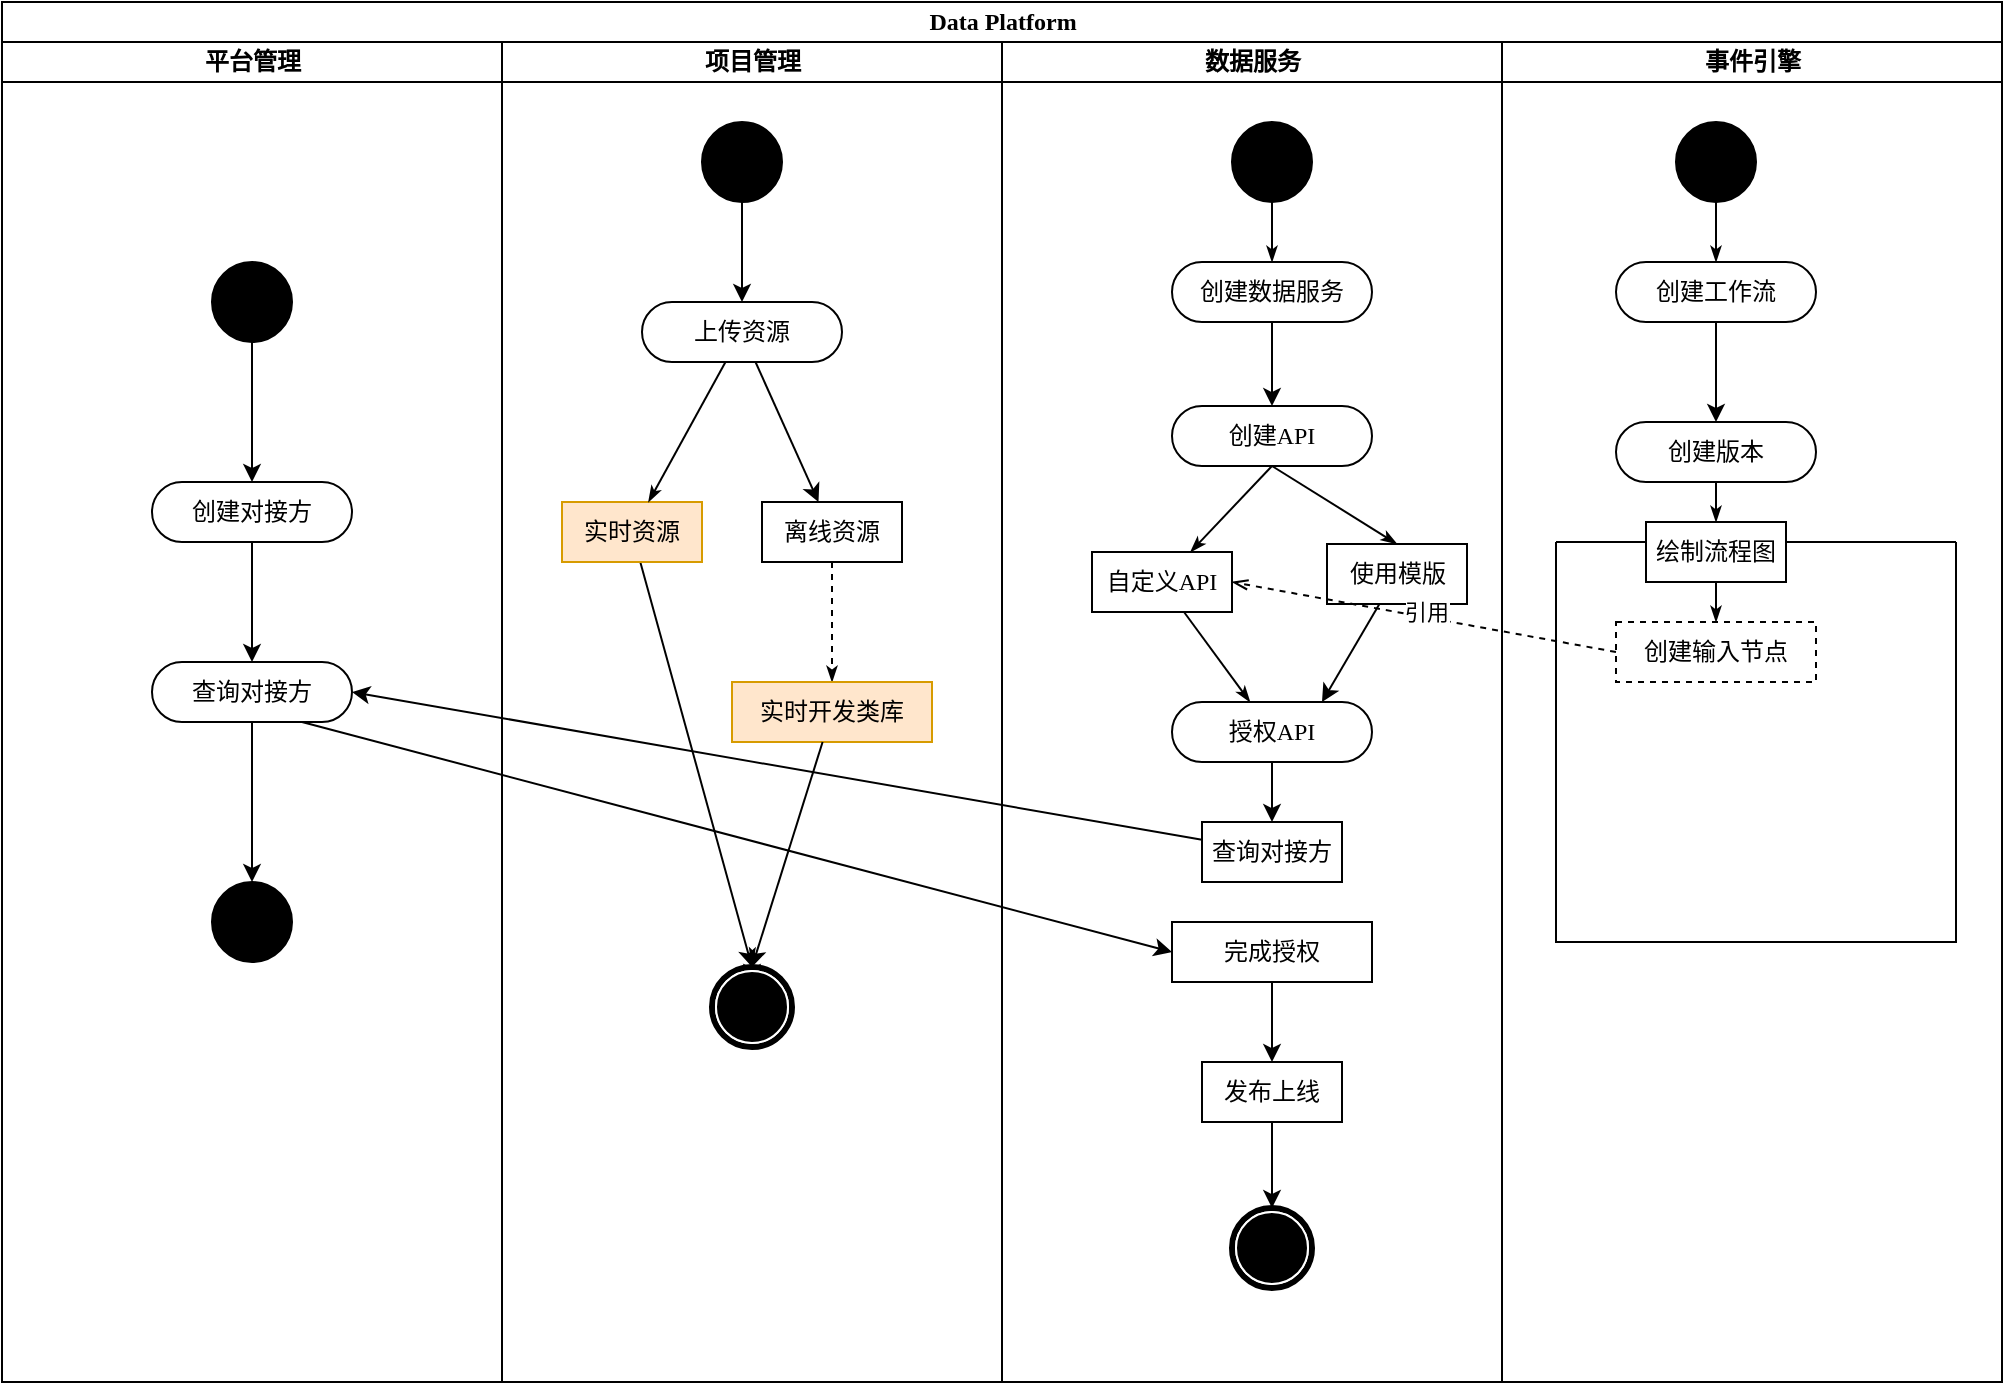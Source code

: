 <mxfile version="22.1.3" type="github">
  <diagram name="Page-1" id="0783ab3e-0a74-02c8-0abd-f7b4e66b4bec">
    <mxGraphModel dx="1235" dy="1747" grid="1" gridSize="10" guides="1" tooltips="1" connect="1" arrows="1" fold="1" page="1" pageScale="1" pageWidth="850" pageHeight="1100" background="none" math="0" shadow="0">
      <root>
        <mxCell id="0" />
        <mxCell id="1" parent="0" />
        <mxCell id="1c1d494c118603dd-1" value="Data Platform" style="swimlane;html=1;childLayout=stackLayout;startSize=20;rounded=0;shadow=0;comic=0;labelBackgroundColor=none;strokeWidth=1;fontFamily=Verdana;fontSize=12;align=center;" parent="1" vertex="1">
          <mxGeometry x="33" y="-20" width="1000" height="690" as="geometry" />
        </mxCell>
        <mxCell id="1c1d494c118603dd-2" value="平台管理" style="swimlane;html=1;startSize=20;" parent="1c1d494c118603dd-1" vertex="1">
          <mxGeometry y="20" width="250" height="670" as="geometry" />
        </mxCell>
        <mxCell id="JpOBOUfPKi8hV-zPUk-4-48" value="" style="edgeStyle=orthogonalEdgeStyle;rounded=0;orthogonalLoop=1;jettySize=auto;html=1;" edge="1" parent="1c1d494c118603dd-2" source="1c1d494c118603dd-6" target="1c1d494c118603dd-7">
          <mxGeometry relative="1" as="geometry" />
        </mxCell>
        <mxCell id="1c1d494c118603dd-6" value="创建对接方" style="rounded=1;whiteSpace=wrap;html=1;shadow=0;comic=0;labelBackgroundColor=none;strokeWidth=1;fontFamily=Verdana;fontSize=12;align=center;arcSize=50;" parent="1c1d494c118603dd-2" vertex="1">
          <mxGeometry x="75" y="220" width="100" height="30" as="geometry" />
        </mxCell>
        <mxCell id="JpOBOUfPKi8hV-zPUk-4-50" value="" style="edgeStyle=orthogonalEdgeStyle;rounded=0;orthogonalLoop=1;jettySize=auto;html=1;" edge="1" parent="1c1d494c118603dd-2" source="1c1d494c118603dd-7" target="JpOBOUfPKi8hV-zPUk-4-49">
          <mxGeometry relative="1" as="geometry" />
        </mxCell>
        <mxCell id="1c1d494c118603dd-7" value="查询对接方" style="rounded=1;whiteSpace=wrap;html=1;shadow=0;comic=0;labelBackgroundColor=none;strokeWidth=1;fontFamily=Verdana;fontSize=12;align=center;arcSize=50;" parent="1c1d494c118603dd-2" vertex="1">
          <mxGeometry x="75" y="310" width="100" height="30" as="geometry" />
        </mxCell>
        <mxCell id="JpOBOUfPKi8hV-zPUk-4-47" value="" style="edgeStyle=orthogonalEdgeStyle;rounded=0;orthogonalLoop=1;jettySize=auto;html=1;" edge="1" parent="1c1d494c118603dd-2" source="JpOBOUfPKi8hV-zPUk-4-46" target="1c1d494c118603dd-6">
          <mxGeometry relative="1" as="geometry" />
        </mxCell>
        <mxCell id="JpOBOUfPKi8hV-zPUk-4-46" value="" style="ellipse;whiteSpace=wrap;html=1;rounded=0;shadow=0;comic=0;labelBackgroundColor=none;strokeWidth=1;fillColor=#000000;fontFamily=Verdana;fontSize=12;align=center;" vertex="1" parent="1c1d494c118603dd-2">
          <mxGeometry x="105" y="110" width="40" height="40" as="geometry" />
        </mxCell>
        <mxCell id="JpOBOUfPKi8hV-zPUk-4-49" value="" style="ellipse;whiteSpace=wrap;html=1;rounded=0;shadow=0;comic=0;labelBackgroundColor=none;strokeWidth=1;fillColor=#000000;fontFamily=Verdana;fontSize=12;align=center;" vertex="1" parent="1c1d494c118603dd-2">
          <mxGeometry x="105" y="420" width="40" height="40" as="geometry" />
        </mxCell>
        <mxCell id="JpOBOUfPKi8hV-zPUk-4-53" style="rounded=0;orthogonalLoop=1;jettySize=auto;html=1;entryX=1;entryY=0.5;entryDx=0;entryDy=0;" edge="1" parent="1c1d494c118603dd-1" source="JpOBOUfPKi8hV-zPUk-4-11" target="1c1d494c118603dd-7">
          <mxGeometry relative="1" as="geometry" />
        </mxCell>
        <mxCell id="JpOBOUfPKi8hV-zPUk-4-55" style="rounded=0;orthogonalLoop=1;jettySize=auto;html=1;exitX=0.75;exitY=1;exitDx=0;exitDy=0;entryX=0;entryY=0.5;entryDx=0;entryDy=0;" edge="1" parent="1c1d494c118603dd-1" source="1c1d494c118603dd-7" target="JpOBOUfPKi8hV-zPUk-4-54">
          <mxGeometry relative="1" as="geometry" />
        </mxCell>
        <mxCell id="1c1d494c118603dd-3" value="项目管理" style="swimlane;html=1;startSize=20;" parent="1c1d494c118603dd-1" vertex="1">
          <mxGeometry x="250" y="20" width="250" height="670" as="geometry" />
        </mxCell>
        <mxCell id="1c1d494c118603dd-41" style="edgeStyle=none;rounded=0;html=1;labelBackgroundColor=none;startArrow=none;startFill=0;startSize=5;endArrow=classicThin;endFill=1;endSize=5;jettySize=auto;orthogonalLoop=1;strokeWidth=1;fontFamily=Verdana;fontSize=12;exitX=0.5;exitY=1;exitDx=0;exitDy=0;dashed=1;" parent="1c1d494c118603dd-3" source="JpOBOUfPKi8hV-zPUk-4-37" target="1c1d494c118603dd-16" edge="1">
          <mxGeometry relative="1" as="geometry" />
        </mxCell>
        <mxCell id="JpOBOUfPKi8hV-zPUk-4-38" style="edgeStyle=orthogonalEdgeStyle;rounded=0;orthogonalLoop=1;jettySize=auto;html=1;exitX=0.75;exitY=1;exitDx=0;exitDy=0;" edge="1" parent="1c1d494c118603dd-3" source="JpOBOUfPKi8hV-zPUk-4-37">
          <mxGeometry relative="1" as="geometry">
            <mxPoint x="170" y="250" as="targetPoint" />
          </mxGeometry>
        </mxCell>
        <mxCell id="JpOBOUfPKi8hV-zPUk-4-44" style="rounded=0;orthogonalLoop=1;jettySize=auto;html=1;entryX=0.5;entryY=0;entryDx=0;entryDy=0;" edge="1" parent="1c1d494c118603dd-3" source="1c1d494c118603dd-15" target="JpOBOUfPKi8hV-zPUk-4-57">
          <mxGeometry relative="1" as="geometry">
            <mxPoint x="125" y="470" as="targetPoint" />
          </mxGeometry>
        </mxCell>
        <mxCell id="1c1d494c118603dd-15" value="实时资源" style="rounded=0;whiteSpace=wrap;html=1;shadow=0;comic=0;labelBackgroundColor=none;strokeWidth=1;fontFamily=Verdana;fontSize=12;align=center;arcSize=50;fillColor=#ffe6cc;strokeColor=#d79b00;" parent="1c1d494c118603dd-3" vertex="1">
          <mxGeometry x="30" y="230" width="70" height="30" as="geometry" />
        </mxCell>
        <mxCell id="JpOBOUfPKi8hV-zPUk-4-45" style="rounded=0;orthogonalLoop=1;jettySize=auto;html=1;entryX=0.5;entryY=0;entryDx=0;entryDy=0;" edge="1" parent="1c1d494c118603dd-3" source="JpOBOUfPKi8hV-zPUk-4-57">
          <mxGeometry relative="1" as="geometry">
            <mxPoint x="125" y="470" as="targetPoint" />
          </mxGeometry>
        </mxCell>
        <mxCell id="1c1d494c118603dd-16" value="实时开发类库" style="rounded=0;whiteSpace=wrap;html=1;shadow=0;comic=0;labelBackgroundColor=none;strokeWidth=1;fontFamily=Verdana;fontSize=12;align=center;arcSize=50;fillColor=#ffe6cc;strokeColor=#d79b00;" parent="1c1d494c118603dd-3" vertex="1">
          <mxGeometry x="115" y="320" width="100" height="30" as="geometry" />
        </mxCell>
        <mxCell id="JpOBOUfPKi8hV-zPUk-4-40" style="rounded=0;orthogonalLoop=1;jettySize=auto;html=1;" edge="1" parent="1c1d494c118603dd-3" source="1c1d494c118603dd-11" target="JpOBOUfPKi8hV-zPUk-4-37">
          <mxGeometry relative="1" as="geometry" />
        </mxCell>
        <mxCell id="1c1d494c118603dd-11" value="上传资源" style="rounded=1;whiteSpace=wrap;html=1;shadow=0;comic=0;labelBackgroundColor=none;strokeWidth=1;fontFamily=Verdana;fontSize=12;align=center;arcSize=50;" parent="1c1d494c118603dd-3" vertex="1">
          <mxGeometry x="70" y="130" width="100" height="30" as="geometry" />
        </mxCell>
        <mxCell id="1c1d494c118603dd-40" style="edgeStyle=none;rounded=0;html=1;labelBackgroundColor=none;startArrow=none;startFill=0;startSize=5;endArrow=classicThin;endFill=1;endSize=5;jettySize=auto;orthogonalLoop=1;strokeWidth=1;fontFamily=Verdana;fontSize=12" parent="1c1d494c118603dd-3" source="1c1d494c118603dd-11" target="1c1d494c118603dd-15" edge="1">
          <mxGeometry relative="1" as="geometry" />
        </mxCell>
        <mxCell id="JpOBOUfPKi8hV-zPUk-4-37" value="离线资源" style="rounded=0;whiteSpace=wrap;html=1;shadow=0;comic=0;labelBackgroundColor=none;strokeWidth=1;fontFamily=Verdana;fontSize=12;align=center;arcSize=50;" vertex="1" parent="1c1d494c118603dd-3">
          <mxGeometry x="130" y="230" width="70" height="30" as="geometry" />
        </mxCell>
        <mxCell id="JpOBOUfPKi8hV-zPUk-4-42" value="" style="edgeStyle=orthogonalEdgeStyle;rounded=0;orthogonalLoop=1;jettySize=auto;html=1;" edge="1" parent="1c1d494c118603dd-3" source="JpOBOUfPKi8hV-zPUk-4-41" target="1c1d494c118603dd-11">
          <mxGeometry relative="1" as="geometry" />
        </mxCell>
        <mxCell id="JpOBOUfPKi8hV-zPUk-4-41" value="" style="ellipse;whiteSpace=wrap;html=1;rounded=0;shadow=0;comic=0;labelBackgroundColor=none;strokeWidth=1;fillColor=#000000;fontFamily=Verdana;fontSize=12;align=center;" vertex="1" parent="1c1d494c118603dd-3">
          <mxGeometry x="100" y="40" width="40" height="40" as="geometry" />
        </mxCell>
        <mxCell id="JpOBOUfPKi8hV-zPUk-4-59" value="" style="rounded=0;orthogonalLoop=1;jettySize=auto;html=1;entryX=0.5;entryY=0;entryDx=0;entryDy=0;" edge="1" parent="1c1d494c118603dd-3" source="1c1d494c118603dd-16" target="JpOBOUfPKi8hV-zPUk-4-57">
          <mxGeometry relative="1" as="geometry">
            <mxPoint x="441" y="350" as="sourcePoint" />
            <mxPoint x="405" y="470" as="targetPoint" />
          </mxGeometry>
        </mxCell>
        <mxCell id="JpOBOUfPKi8hV-zPUk-4-57" value="" style="shape=mxgraph.bpmn.shape;html=1;verticalLabelPosition=bottom;labelBackgroundColor=#ffffff;verticalAlign=top;perimeter=ellipsePerimeter;outline=end;symbol=terminate;rounded=0;shadow=0;comic=0;strokeWidth=1;fontFamily=Verdana;fontSize=12;align=center;" vertex="1" parent="1c1d494c118603dd-3">
          <mxGeometry x="105" y="462.5" width="40" height="40" as="geometry" />
        </mxCell>
        <mxCell id="1c1d494c118603dd-4" value="数据服务" style="swimlane;html=1;startSize=20;" parent="1c1d494c118603dd-1" vertex="1">
          <mxGeometry x="500" y="20" width="250" height="670" as="geometry" />
        </mxCell>
        <mxCell id="1c1d494c118603dd-27" style="edgeStyle=orthogonalEdgeStyle;rounded=0;html=1;labelBackgroundColor=none;startArrow=none;startFill=0;startSize=5;endArrow=classicThin;endFill=1;endSize=5;jettySize=auto;orthogonalLoop=1;strokeWidth=1;fontFamily=Verdana;fontSize=12" parent="1c1d494c118603dd-4" source="60571a20871a0731-4" target="60571a20871a0731-8" edge="1">
          <mxGeometry relative="1" as="geometry" />
        </mxCell>
        <mxCell id="60571a20871a0731-4" value="" style="ellipse;whiteSpace=wrap;html=1;rounded=0;shadow=0;comic=0;labelBackgroundColor=none;strokeWidth=1;fillColor=#000000;fontFamily=Verdana;fontSize=12;align=center;" parent="1c1d494c118603dd-4" vertex="1">
          <mxGeometry x="115" y="40" width="40" height="40" as="geometry" />
        </mxCell>
        <mxCell id="JpOBOUfPKi8hV-zPUk-4-30" value="" style="edgeStyle=orthogonalEdgeStyle;rounded=0;orthogonalLoop=1;jettySize=auto;html=1;" edge="1" parent="1c1d494c118603dd-4" source="60571a20871a0731-8" target="1c1d494c118603dd-5">
          <mxGeometry relative="1" as="geometry" />
        </mxCell>
        <mxCell id="60571a20871a0731-8" value="创建数据服务" style="rounded=1;whiteSpace=wrap;html=1;shadow=0;comic=0;labelBackgroundColor=none;strokeWidth=1;fontFamily=Verdana;fontSize=12;align=center;arcSize=50;" parent="1c1d494c118603dd-4" vertex="1">
          <mxGeometry x="85" y="110" width="100" height="30" as="geometry" />
        </mxCell>
        <mxCell id="1c1d494c118603dd-33" style="rounded=0;html=1;labelBackgroundColor=none;startArrow=none;startFill=0;startSize=5;endArrow=classicThin;endFill=1;endSize=5;jettySize=auto;orthogonalLoop=1;strokeWidth=1;fontFamily=Verdana;fontSize=12;exitX=0.5;exitY=1;exitDx=0;exitDy=0;" parent="1c1d494c118603dd-4" source="1c1d494c118603dd-5" target="1c1d494c118603dd-9" edge="1">
          <mxGeometry relative="1" as="geometry">
            <mxPoint x="100" y="200" as="sourcePoint" />
          </mxGeometry>
        </mxCell>
        <mxCell id="1c1d494c118603dd-5" value="创建API" style="rounded=1;whiteSpace=wrap;html=1;shadow=0;comic=0;labelBackgroundColor=none;strokeWidth=1;fontFamily=Verdana;fontSize=12;align=center;arcSize=50;" parent="1c1d494c118603dd-4" vertex="1">
          <mxGeometry x="85" y="182" width="100" height="30" as="geometry" />
        </mxCell>
        <mxCell id="JpOBOUfPKi8hV-zPUk-4-52" value="" style="edgeStyle=orthogonalEdgeStyle;rounded=0;orthogonalLoop=1;jettySize=auto;html=1;" edge="1" parent="1c1d494c118603dd-4" source="1c1d494c118603dd-8" target="JpOBOUfPKi8hV-zPUk-4-11">
          <mxGeometry relative="1" as="geometry" />
        </mxCell>
        <mxCell id="1c1d494c118603dd-8" value="授权API" style="rounded=1;whiteSpace=wrap;html=1;shadow=0;comic=0;labelBackgroundColor=none;strokeWidth=1;fontFamily=Verdana;fontSize=12;align=center;arcSize=50;" parent="1c1d494c118603dd-4" vertex="1">
          <mxGeometry x="85" y="330" width="100" height="30" as="geometry" />
        </mxCell>
        <mxCell id="1c1d494c118603dd-37" style="edgeStyle=none;rounded=0;html=1;labelBackgroundColor=none;startArrow=none;startFill=0;startSize=5;endArrow=classicThin;endFill=1;endSize=5;jettySize=auto;orthogonalLoop=1;strokeWidth=1;fontFamily=Verdana;fontSize=12" parent="1c1d494c118603dd-4" source="1c1d494c118603dd-9" target="1c1d494c118603dd-8" edge="1">
          <mxGeometry relative="1" as="geometry" />
        </mxCell>
        <mxCell id="1c1d494c118603dd-9" value="自定义API" style="rounded=0;whiteSpace=wrap;html=1;shadow=0;comic=0;labelBackgroundColor=none;strokeWidth=1;fontFamily=Verdana;fontSize=12;align=center;arcSize=50;" parent="1c1d494c118603dd-4" vertex="1">
          <mxGeometry x="45" y="255" width="70" height="30" as="geometry" />
        </mxCell>
        <mxCell id="JpOBOUfPKi8hV-zPUk-4-65" value="" style="edgeStyle=orthogonalEdgeStyle;rounded=0;orthogonalLoop=1;jettySize=auto;html=1;" edge="1" parent="1c1d494c118603dd-4" source="1c1d494c118603dd-13" target="JpOBOUfPKi8hV-zPUk-4-64">
          <mxGeometry relative="1" as="geometry" />
        </mxCell>
        <mxCell id="1c1d494c118603dd-13" value="发布上线" style="rounded=0;whiteSpace=wrap;html=1;shadow=0;comic=0;labelBackgroundColor=none;strokeWidth=1;fontFamily=Verdana;fontSize=12;align=center;arcSize=50;" parent="1c1d494c118603dd-4" vertex="1">
          <mxGeometry x="100" y="510" width="70" height="30" as="geometry" />
        </mxCell>
        <mxCell id="JpOBOUfPKi8hV-zPUk-4-62" style="rounded=0;orthogonalLoop=1;jettySize=auto;html=1;entryX=0.75;entryY=0;entryDx=0;entryDy=0;" edge="1" parent="1c1d494c118603dd-4" source="JpOBOUfPKi8hV-zPUk-4-31" target="1c1d494c118603dd-8">
          <mxGeometry relative="1" as="geometry" />
        </mxCell>
        <mxCell id="JpOBOUfPKi8hV-zPUk-4-31" value="使用模版" style="rounded=0;whiteSpace=wrap;html=1;shadow=0;comic=0;labelBackgroundColor=none;strokeWidth=1;fontFamily=Verdana;fontSize=12;align=center;arcSize=50;" vertex="1" parent="1c1d494c118603dd-4">
          <mxGeometry x="162.5" y="251" width="70" height="30" as="geometry" />
        </mxCell>
        <mxCell id="JpOBOUfPKi8hV-zPUk-4-33" style="rounded=0;html=1;labelBackgroundColor=none;startArrow=none;startFill=0;startSize=5;endArrow=classicThin;endFill=1;endSize=5;jettySize=auto;orthogonalLoop=1;strokeWidth=1;fontFamily=Verdana;fontSize=12;exitX=0.5;exitY=1;exitDx=0;exitDy=0;entryX=0.5;entryY=0;entryDx=0;entryDy=0;" edge="1" parent="1c1d494c118603dd-4" source="1c1d494c118603dd-5" target="JpOBOUfPKi8hV-zPUk-4-31">
          <mxGeometry relative="1" as="geometry">
            <mxPoint x="102" y="210" as="sourcePoint" />
            <mxPoint x="68" y="278" as="targetPoint" />
          </mxGeometry>
        </mxCell>
        <mxCell id="JpOBOUfPKi8hV-zPUk-4-11" value="查询对接方" style="rounded=0;whiteSpace=wrap;html=1;shadow=0;comic=0;labelBackgroundColor=none;strokeWidth=1;fontFamily=Verdana;fontSize=12;align=center;arcSize=50;" vertex="1" parent="1c1d494c118603dd-4">
          <mxGeometry x="100" y="390" width="70" height="30" as="geometry" />
        </mxCell>
        <mxCell id="JpOBOUfPKi8hV-zPUk-4-56" style="edgeStyle=orthogonalEdgeStyle;rounded=0;orthogonalLoop=1;jettySize=auto;html=1;entryX=0.5;entryY=0;entryDx=0;entryDy=0;" edge="1" parent="1c1d494c118603dd-4" source="JpOBOUfPKi8hV-zPUk-4-54" target="1c1d494c118603dd-13">
          <mxGeometry relative="1" as="geometry" />
        </mxCell>
        <mxCell id="JpOBOUfPKi8hV-zPUk-4-54" value="完成授权" style="rounded=0;whiteSpace=wrap;html=1;shadow=0;comic=0;labelBackgroundColor=none;strokeWidth=1;fontFamily=Verdana;fontSize=12;align=center;arcSize=50;" vertex="1" parent="1c1d494c118603dd-4">
          <mxGeometry x="85" y="440" width="100" height="30" as="geometry" />
        </mxCell>
        <mxCell id="JpOBOUfPKi8hV-zPUk-4-64" value="" style="shape=mxgraph.bpmn.shape;html=1;verticalLabelPosition=bottom;labelBackgroundColor=#ffffff;verticalAlign=top;perimeter=ellipsePerimeter;outline=end;symbol=terminate;rounded=0;shadow=0;comic=0;strokeWidth=1;fontFamily=Verdana;fontSize=12;align=center;" vertex="1" parent="1c1d494c118603dd-4">
          <mxGeometry x="115" y="583" width="40" height="40" as="geometry" />
        </mxCell>
        <mxCell id="JpOBOUfPKi8hV-zPUk-4-1" value="事件引擎" style="swimlane;html=1;startSize=20;" vertex="1" parent="1c1d494c118603dd-1">
          <mxGeometry x="750" y="20" width="250" height="670" as="geometry" />
        </mxCell>
        <mxCell id="JpOBOUfPKi8hV-zPUk-4-2" style="edgeStyle=orthogonalEdgeStyle;rounded=0;html=1;labelBackgroundColor=none;startArrow=none;startFill=0;startSize=5;endArrow=classicThin;endFill=1;endSize=5;jettySize=auto;orthogonalLoop=1;strokeWidth=1;fontFamily=Verdana;fontSize=12" edge="1" parent="JpOBOUfPKi8hV-zPUk-4-1" source="JpOBOUfPKi8hV-zPUk-4-3" target="JpOBOUfPKi8hV-zPUk-4-4">
          <mxGeometry relative="1" as="geometry" />
        </mxCell>
        <mxCell id="JpOBOUfPKi8hV-zPUk-4-3" value="" style="ellipse;whiteSpace=wrap;html=1;rounded=0;shadow=0;comic=0;labelBackgroundColor=none;strokeWidth=1;fillColor=#000000;fontFamily=Verdana;fontSize=12;align=center;" vertex="1" parent="JpOBOUfPKi8hV-zPUk-4-1">
          <mxGeometry x="87" y="40" width="40" height="40" as="geometry" />
        </mxCell>
        <mxCell id="JpOBOUfPKi8hV-zPUk-4-60" value="" style="edgeStyle=orthogonalEdgeStyle;rounded=0;orthogonalLoop=1;jettySize=auto;html=1;" edge="1" parent="JpOBOUfPKi8hV-zPUk-4-1" source="JpOBOUfPKi8hV-zPUk-4-4" target="JpOBOUfPKi8hV-zPUk-4-6">
          <mxGeometry relative="1" as="geometry" />
        </mxCell>
        <mxCell id="JpOBOUfPKi8hV-zPUk-4-4" value="创建工作流" style="rounded=1;whiteSpace=wrap;html=1;shadow=0;comic=0;labelBackgroundColor=none;strokeWidth=1;fontFamily=Verdana;fontSize=12;align=center;arcSize=50;" vertex="1" parent="JpOBOUfPKi8hV-zPUk-4-1">
          <mxGeometry x="57" y="110" width="100" height="30" as="geometry" />
        </mxCell>
        <mxCell id="JpOBOUfPKi8hV-zPUk-4-5" style="rounded=0;html=1;labelBackgroundColor=none;startArrow=none;startFill=0;startSize=5;endArrow=classicThin;endFill=1;endSize=5;jettySize=auto;orthogonalLoop=1;strokeWidth=1;fontFamily=Verdana;fontSize=12" edge="1" parent="JpOBOUfPKi8hV-zPUk-4-1" source="JpOBOUfPKi8hV-zPUk-4-6" target="JpOBOUfPKi8hV-zPUk-4-10">
          <mxGeometry relative="1" as="geometry" />
        </mxCell>
        <mxCell id="JpOBOUfPKi8hV-zPUk-4-6" value="创建版本" style="rounded=1;whiteSpace=wrap;html=1;shadow=0;comic=0;labelBackgroundColor=none;strokeWidth=1;fontFamily=Verdana;fontSize=12;align=center;arcSize=50;" vertex="1" parent="JpOBOUfPKi8hV-zPUk-4-1">
          <mxGeometry x="57" y="190" width="100" height="30" as="geometry" />
        </mxCell>
        <mxCell id="JpOBOUfPKi8hV-zPUk-4-63" value="" style="swimlane;startSize=0;" vertex="1" parent="JpOBOUfPKi8hV-zPUk-4-1">
          <mxGeometry x="27" y="250" width="200" height="200" as="geometry" />
        </mxCell>
        <mxCell id="JpOBOUfPKi8hV-zPUk-4-10" value="绘制流程图" style="rounded=0;whiteSpace=wrap;html=1;shadow=0;comic=0;labelBackgroundColor=none;strokeWidth=1;fontFamily=Verdana;fontSize=12;align=center;arcSize=50;" vertex="1" parent="JpOBOUfPKi8hV-zPUk-4-63">
          <mxGeometry x="45" y="-10" width="70" height="30" as="geometry" />
        </mxCell>
        <mxCell id="JpOBOUfPKi8hV-zPUk-4-8" value="创建输入节点" style="rounded=0;whiteSpace=wrap;html=1;shadow=0;comic=0;labelBackgroundColor=none;strokeWidth=1;fontFamily=Verdana;fontSize=12;align=center;arcSize=50;dashed=1;" vertex="1" parent="JpOBOUfPKi8hV-zPUk-4-63">
          <mxGeometry x="30" y="40" width="100" height="30" as="geometry" />
        </mxCell>
        <mxCell id="JpOBOUfPKi8hV-zPUk-4-9" style="edgeStyle=none;rounded=0;html=1;labelBackgroundColor=none;startArrow=none;startFill=0;startSize=5;endArrow=classicThin;endFill=1;endSize=5;jettySize=auto;orthogonalLoop=1;strokeWidth=1;fontFamily=Verdana;fontSize=12" edge="1" parent="JpOBOUfPKi8hV-zPUk-4-63" source="JpOBOUfPKi8hV-zPUk-4-10" target="JpOBOUfPKi8hV-zPUk-4-8">
          <mxGeometry relative="1" as="geometry" />
        </mxCell>
        <mxCell id="JpOBOUfPKi8hV-zPUk-4-22" style="edgeStyle=none;rounded=0;html=1;dashed=1;labelBackgroundColor=none;startArrow=none;startFill=0;endArrow=openThin;endFill=0;jettySize=auto;orthogonalLoop=1;strokeWidth=1;fontFamily=Verdana;fontSize=12;exitX=0;exitY=0.5;exitDx=0;exitDy=0;entryX=1;entryY=0.5;entryDx=0;entryDy=0;" edge="1" parent="1c1d494c118603dd-1" source="JpOBOUfPKi8hV-zPUk-4-8" target="1c1d494c118603dd-9">
          <mxGeometry relative="1" as="geometry">
            <mxPoint x="727" y="410" as="sourcePoint" />
            <mxPoint x="912" y="482" as="targetPoint" />
          </mxGeometry>
        </mxCell>
        <mxCell id="JpOBOUfPKi8hV-zPUk-4-61" value="引用" style="edgeLabel;html=1;align=center;verticalAlign=middle;resizable=0;points=[];" vertex="1" connectable="0" parent="JpOBOUfPKi8hV-zPUk-4-22">
          <mxGeometry x="-0.009" y="-3" relative="1" as="geometry">
            <mxPoint x="-1" as="offset" />
          </mxGeometry>
        </mxCell>
      </root>
    </mxGraphModel>
  </diagram>
</mxfile>
